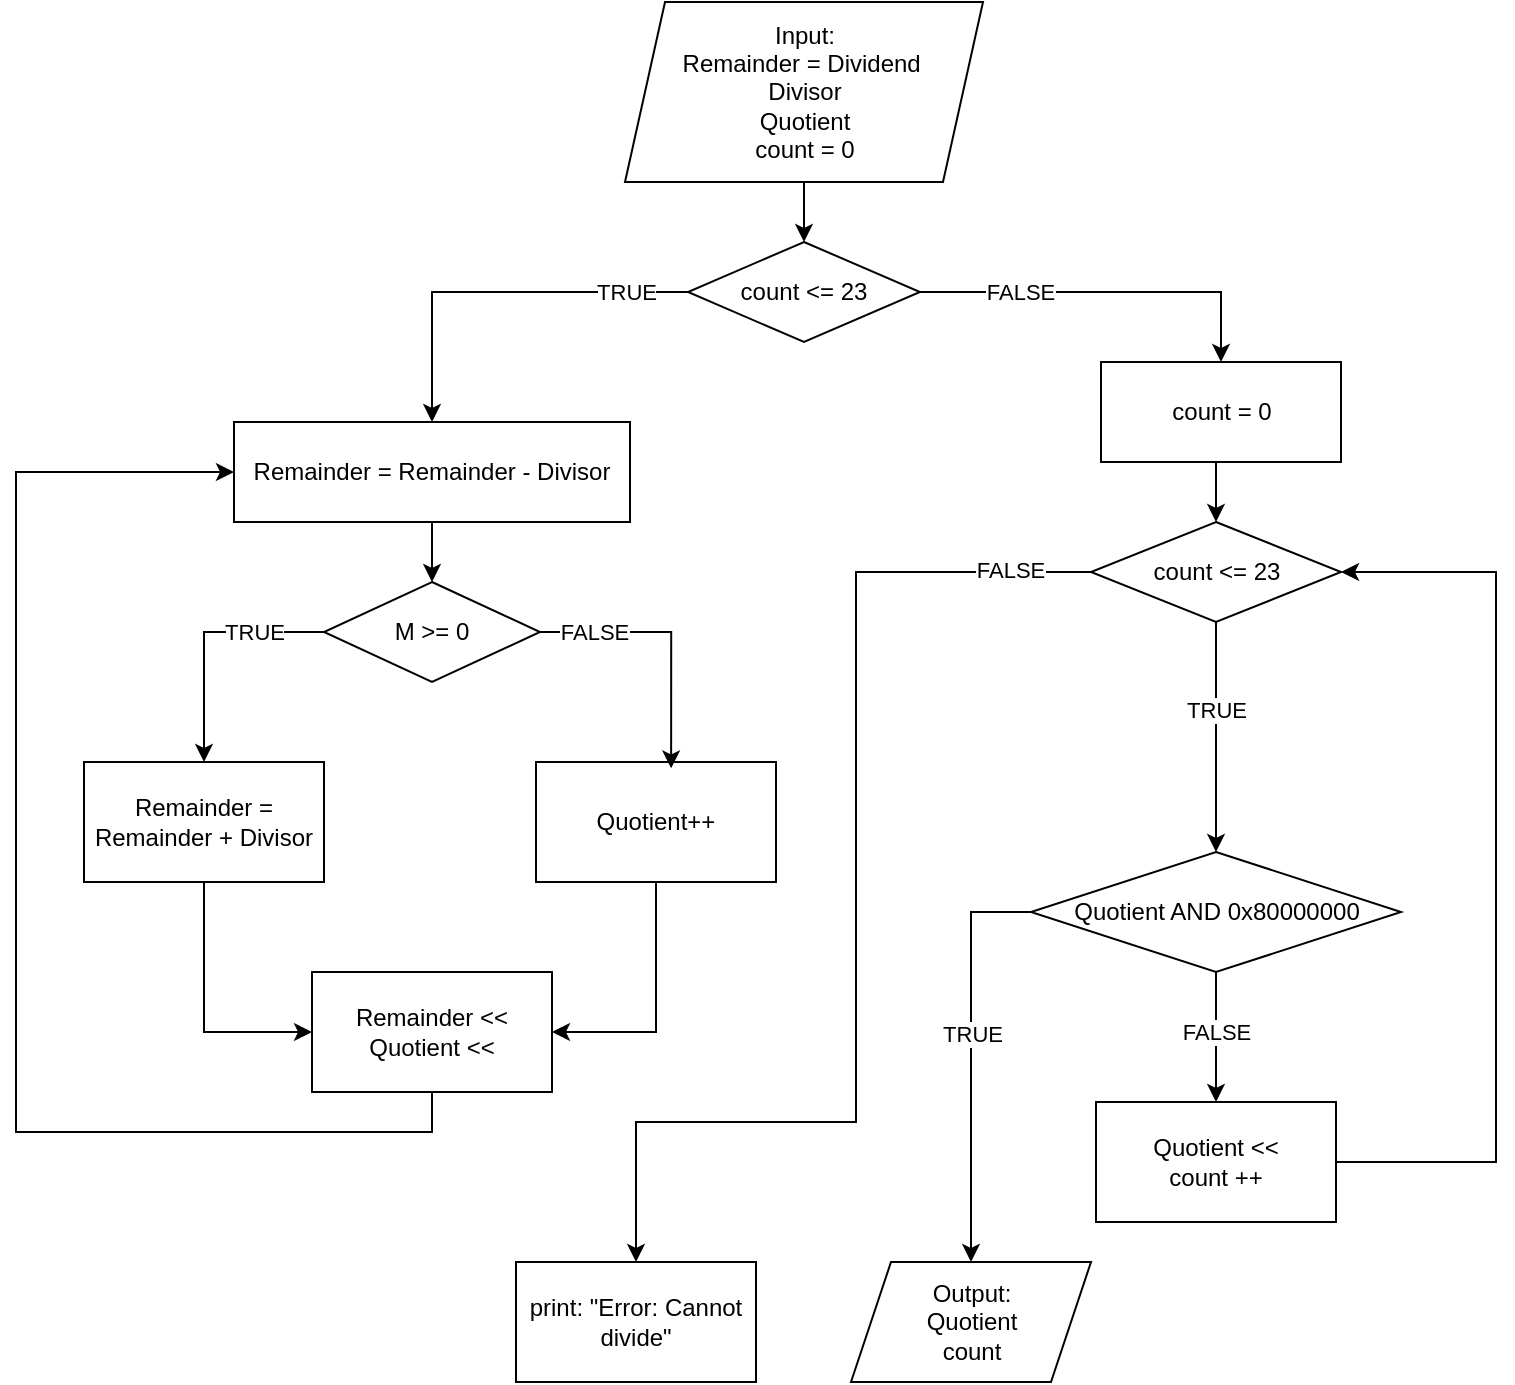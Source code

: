 <mxfile version="24.7.7">
  <diagram name="Trang-1" id="aUchhjpmErUbAycvBp16">
    <mxGraphModel dx="969" dy="667" grid="1" gridSize="10" guides="1" tooltips="1" connect="1" arrows="1" fold="1" page="1" pageScale="1" pageWidth="827" pageHeight="1169" math="0" shadow="0">
      <root>
        <mxCell id="0" />
        <mxCell id="1" parent="0" />
        <mxCell id="PfkUs82R5sCjL-0XLZsV-7" value="" style="edgeStyle=orthogonalEdgeStyle;rounded=0;orthogonalLoop=1;jettySize=auto;html=1;" parent="1" source="PfkUs82R5sCjL-0XLZsV-1" edge="1">
          <mxGeometry relative="1" as="geometry">
            <mxPoint x="414" y="140" as="targetPoint" />
          </mxGeometry>
        </mxCell>
        <mxCell id="PfkUs82R5sCjL-0XLZsV-1" value="Input:&lt;br&gt;Remainder = Dividend&amp;nbsp;&lt;div&gt;&lt;span style=&quot;background-color: initial;&quot;&gt;Divisor&lt;/span&gt;&lt;/div&gt;&lt;div&gt;&lt;span style=&quot;background-color: initial;&quot;&gt;Quotient&lt;/span&gt;&lt;/div&gt;&lt;div&gt;&lt;span style=&quot;background-color: initial;&quot;&gt;count = 0&lt;/span&gt;&lt;/div&gt;" style="shape=parallelogram;perimeter=parallelogramPerimeter;whiteSpace=wrap;html=1;fixedSize=1;" parent="1" vertex="1">
          <mxGeometry x="324.5" y="20" width="179" height="90" as="geometry" />
        </mxCell>
        <mxCell id="PfkUs82R5sCjL-0XLZsV-8" value="" style="edgeStyle=orthogonalEdgeStyle;rounded=0;orthogonalLoop=1;jettySize=auto;html=1;exitX=0;exitY=0.5;exitDx=0;exitDy=0;entryX=0.5;entryY=0;entryDx=0;entryDy=0;" parent="1" source="PfkUs82R5sCjL-0XLZsV-22" target="PfkUs82R5sCjL-0XLZsV-24" edge="1">
          <mxGeometry relative="1" as="geometry">
            <mxPoint x="414" y="200" as="sourcePoint" />
            <mxPoint x="280" y="230" as="targetPoint" />
          </mxGeometry>
        </mxCell>
        <mxCell id="PfkUs82R5sCjL-0XLZsV-31" value="TRUE" style="edgeLabel;html=1;align=center;verticalAlign=middle;resizable=0;points=[];" parent="PfkUs82R5sCjL-0XLZsV-8" vertex="1" connectable="0">
          <mxGeometry x="0.029" relative="1" as="geometry">
            <mxPoint x="68" as="offset" />
          </mxGeometry>
        </mxCell>
        <mxCell id="PfkUs82R5sCjL-0XLZsV-23" style="edgeStyle=orthogonalEdgeStyle;rounded=0;orthogonalLoop=1;jettySize=auto;html=1;exitX=1;exitY=0.5;exitDx=0;exitDy=0;entryX=0.5;entryY=0;entryDx=0;entryDy=0;" parent="1" source="PfkUs82R5sCjL-0XLZsV-22" target="7u_r6WO7aWCJm4t4GywY-5" edge="1">
          <mxGeometry relative="1" as="geometry">
            <mxPoint x="620" y="210" as="targetPoint" />
          </mxGeometry>
        </mxCell>
        <mxCell id="PfkUs82R5sCjL-0XLZsV-30" value="FALSE" style="edgeLabel;html=1;align=center;verticalAlign=middle;resizable=0;points=[];" parent="PfkUs82R5sCjL-0XLZsV-23" vertex="1" connectable="0">
          <mxGeometry x="-0.145" y="-1" relative="1" as="geometry">
            <mxPoint x="-30" y="-1" as="offset" />
          </mxGeometry>
        </mxCell>
        <mxCell id="7u_r6WO7aWCJm4t4GywY-1" style="edgeStyle=orthogonalEdgeStyle;rounded=0;orthogonalLoop=1;jettySize=auto;html=1;exitX=0;exitY=0.5;exitDx=0;exitDy=0;" edge="1" parent="1" source="PfkUs82R5sCjL-0XLZsV-22">
          <mxGeometry relative="1" as="geometry">
            <mxPoint x="374" y="170" as="targetPoint" />
          </mxGeometry>
        </mxCell>
        <mxCell id="PfkUs82R5sCjL-0XLZsV-22" value="count &amp;lt;= 23" style="rhombus;whiteSpace=wrap;html=1;" parent="1" vertex="1">
          <mxGeometry x="356" y="140" width="116" height="50" as="geometry" />
        </mxCell>
        <mxCell id="PfkUs82R5sCjL-0XLZsV-40" style="edgeStyle=orthogonalEdgeStyle;rounded=0;orthogonalLoop=1;jettySize=auto;html=1;entryX=0.5;entryY=0;entryDx=0;entryDy=0;" parent="1" source="PfkUs82R5sCjL-0XLZsV-24" target="PfkUs82R5sCjL-0XLZsV-35" edge="1">
          <mxGeometry relative="1" as="geometry" />
        </mxCell>
        <mxCell id="PfkUs82R5sCjL-0XLZsV-24" value="Remainder = Remainder - Divisor" style="rounded=0;whiteSpace=wrap;html=1;" parent="1" vertex="1">
          <mxGeometry x="129" y="230" width="198" height="50" as="geometry" />
        </mxCell>
        <mxCell id="PfkUs82R5sCjL-0XLZsV-41" style="edgeStyle=orthogonalEdgeStyle;rounded=0;orthogonalLoop=1;jettySize=auto;html=1;exitX=0;exitY=0.5;exitDx=0;exitDy=0;entryX=0.5;entryY=0;entryDx=0;entryDy=0;" parent="1" source="PfkUs82R5sCjL-0XLZsV-35" target="PfkUs82R5sCjL-0XLZsV-36" edge="1">
          <mxGeometry relative="1" as="geometry" />
        </mxCell>
        <mxCell id="7u_r6WO7aWCJm4t4GywY-2" value="TRUE" style="edgeLabel;html=1;align=center;verticalAlign=middle;resizable=0;points=[];" vertex="1" connectable="0" parent="PfkUs82R5sCjL-0XLZsV-41">
          <mxGeometry x="-0.812" relative="1" as="geometry">
            <mxPoint x="-24" as="offset" />
          </mxGeometry>
        </mxCell>
        <mxCell id="PfkUs82R5sCjL-0XLZsV-35" value="M &amp;gt;= 0" style="rhombus;whiteSpace=wrap;html=1;" parent="1" vertex="1">
          <mxGeometry x="174" y="310" width="108" height="50" as="geometry" />
        </mxCell>
        <mxCell id="PfkUs82R5sCjL-0XLZsV-43" style="edgeStyle=orthogonalEdgeStyle;rounded=0;orthogonalLoop=1;jettySize=auto;html=1;exitX=0.5;exitY=1;exitDx=0;exitDy=0;entryX=0;entryY=0.5;entryDx=0;entryDy=0;" parent="1" source="PfkUs82R5sCjL-0XLZsV-36" target="PfkUs82R5sCjL-0XLZsV-39" edge="1">
          <mxGeometry relative="1" as="geometry" />
        </mxCell>
        <mxCell id="PfkUs82R5sCjL-0XLZsV-36" value="Remainder = Remainder + Divisor" style="rounded=0;whiteSpace=wrap;html=1;" parent="1" vertex="1">
          <mxGeometry x="54" y="400" width="120" height="60" as="geometry" />
        </mxCell>
        <mxCell id="PfkUs82R5sCjL-0XLZsV-45" style="edgeStyle=orthogonalEdgeStyle;rounded=0;orthogonalLoop=1;jettySize=auto;html=1;exitX=0.5;exitY=1;exitDx=0;exitDy=0;entryX=1;entryY=0.5;entryDx=0;entryDy=0;" parent="1" source="PfkUs82R5sCjL-0XLZsV-37" target="PfkUs82R5sCjL-0XLZsV-39" edge="1">
          <mxGeometry relative="1" as="geometry" />
        </mxCell>
        <mxCell id="PfkUs82R5sCjL-0XLZsV-37" value="Quotient++" style="rounded=0;whiteSpace=wrap;html=1;" parent="1" vertex="1">
          <mxGeometry x="280" y="400" width="120" height="60" as="geometry" />
        </mxCell>
        <mxCell id="7u_r6WO7aWCJm4t4GywY-4" style="edgeStyle=orthogonalEdgeStyle;rounded=0;orthogonalLoop=1;jettySize=auto;html=1;exitX=0.5;exitY=1;exitDx=0;exitDy=0;entryX=0;entryY=0.5;entryDx=0;entryDy=0;" edge="1" parent="1" source="PfkUs82R5sCjL-0XLZsV-39" target="PfkUs82R5sCjL-0XLZsV-24">
          <mxGeometry relative="1" as="geometry">
            <Array as="points">
              <mxPoint x="228" y="585" />
              <mxPoint x="20" y="585" />
              <mxPoint x="20" y="255" />
            </Array>
          </mxGeometry>
        </mxCell>
        <mxCell id="PfkUs82R5sCjL-0XLZsV-39" value="Remainder &amp;lt;&amp;lt;&lt;div&gt;Quotient &amp;lt;&amp;lt;&lt;/div&gt;" style="rounded=0;whiteSpace=wrap;html=1;" parent="1" vertex="1">
          <mxGeometry x="168" y="505" width="120" height="60" as="geometry" />
        </mxCell>
        <mxCell id="PfkUs82R5sCjL-0XLZsV-42" style="edgeStyle=orthogonalEdgeStyle;rounded=0;orthogonalLoop=1;jettySize=auto;html=1;exitX=1;exitY=0.5;exitDx=0;exitDy=0;entryX=0.563;entryY=0.053;entryDx=0;entryDy=0;entryPerimeter=0;" parent="1" source="PfkUs82R5sCjL-0XLZsV-35" target="PfkUs82R5sCjL-0XLZsV-37" edge="1">
          <mxGeometry relative="1" as="geometry" />
        </mxCell>
        <mxCell id="7u_r6WO7aWCJm4t4GywY-3" value="FALSE" style="edgeLabel;html=1;align=center;verticalAlign=middle;resizable=0;points=[];" vertex="1" connectable="0" parent="PfkUs82R5sCjL-0XLZsV-42">
          <mxGeometry x="-0.592" y="-5" relative="1" as="geometry">
            <mxPoint x="-1" y="-5" as="offset" />
          </mxGeometry>
        </mxCell>
        <mxCell id="7u_r6WO7aWCJm4t4GywY-16" style="edgeStyle=orthogonalEdgeStyle;rounded=0;orthogonalLoop=1;jettySize=auto;html=1;entryX=0.5;entryY=0;entryDx=0;entryDy=0;exitX=0;exitY=0.5;exitDx=0;exitDy=0;" edge="1" parent="1" source="PfkUs82R5sCjL-0XLZsV-49" target="7u_r6WO7aWCJm4t4GywY-15">
          <mxGeometry relative="1" as="geometry">
            <mxPoint x="669.56" y="290.0" as="sourcePoint" />
            <mxPoint x="370" y="660" as="targetPoint" />
            <Array as="points">
              <mxPoint x="440" y="305" />
              <mxPoint x="440" y="580" />
              <mxPoint x="330" y="580" />
            </Array>
          </mxGeometry>
        </mxCell>
        <mxCell id="7u_r6WO7aWCJm4t4GywY-17" value="FALSE" style="edgeLabel;html=1;align=center;verticalAlign=middle;resizable=0;points=[];" vertex="1" connectable="0" parent="7u_r6WO7aWCJm4t4GywY-16">
          <mxGeometry x="0.365" y="-1" relative="1" as="geometry">
            <mxPoint x="78" y="-274" as="offset" />
          </mxGeometry>
        </mxCell>
        <mxCell id="PfkUs82R5sCjL-0XLZsV-49" value="count &amp;lt;= 23" style="rhombus;whiteSpace=wrap;html=1;" parent="1" vertex="1">
          <mxGeometry x="557.5" y="280" width="125" height="50" as="geometry" />
        </mxCell>
        <mxCell id="7u_r6WO7aWCJm4t4GywY-11" style="edgeStyle=orthogonalEdgeStyle;rounded=0;orthogonalLoop=1;jettySize=auto;html=1;exitX=1;exitY=0.5;exitDx=0;exitDy=0;entryX=1;entryY=0.5;entryDx=0;entryDy=0;" edge="1" parent="1" source="PfkUs82R5sCjL-0XLZsV-71" target="PfkUs82R5sCjL-0XLZsV-49">
          <mxGeometry relative="1" as="geometry">
            <mxPoint x="710" y="280" as="targetPoint" />
            <Array as="points">
              <mxPoint x="760" y="600" />
              <mxPoint x="760" y="305" />
            </Array>
          </mxGeometry>
        </mxCell>
        <mxCell id="PfkUs82R5sCjL-0XLZsV-71" value="Quotient &amp;lt;&amp;lt;&lt;div&gt;count ++&lt;/div&gt;" style="rounded=0;whiteSpace=wrap;html=1;" parent="1" vertex="1">
          <mxGeometry x="560" y="570" width="120" height="60" as="geometry" />
        </mxCell>
        <mxCell id="PfkUs82R5sCjL-0XLZsV-74" value="" style="edgeStyle=orthogonalEdgeStyle;rounded=0;orthogonalLoop=1;jettySize=auto;html=1;entryX=0.5;entryY=0;entryDx=0;entryDy=0;" parent="1" source="PfkUs82R5sCjL-0XLZsV-49" target="PfkUs82R5sCjL-0XLZsV-69" edge="1">
          <mxGeometry relative="1" as="geometry">
            <mxPoint x="630" y="480" as="sourcePoint" />
            <mxPoint x="630" y="570" as="targetPoint" />
          </mxGeometry>
        </mxCell>
        <mxCell id="7u_r6WO7aWCJm4t4GywY-9" value="TRUE" style="edgeLabel;html=1;align=center;verticalAlign=middle;resizable=0;points=[];" vertex="1" connectable="0" parent="PfkUs82R5sCjL-0XLZsV-74">
          <mxGeometry x="-0.242" relative="1" as="geometry">
            <mxPoint as="offset" />
          </mxGeometry>
        </mxCell>
        <mxCell id="7u_r6WO7aWCJm4t4GywY-10" style="edgeStyle=orthogonalEdgeStyle;rounded=0;orthogonalLoop=1;jettySize=auto;html=1;exitX=0.5;exitY=1;exitDx=0;exitDy=0;entryX=0.5;entryY=0;entryDx=0;entryDy=0;" edge="1" parent="1" source="PfkUs82R5sCjL-0XLZsV-69" target="PfkUs82R5sCjL-0XLZsV-71">
          <mxGeometry relative="1" as="geometry" />
        </mxCell>
        <mxCell id="7u_r6WO7aWCJm4t4GywY-12" value="FALSE" style="edgeLabel;html=1;align=center;verticalAlign=middle;resizable=0;points=[];" vertex="1" connectable="0" parent="7u_r6WO7aWCJm4t4GywY-10">
          <mxGeometry x="0.311" y="-2" relative="1" as="geometry">
            <mxPoint x="2" y="-13" as="offset" />
          </mxGeometry>
        </mxCell>
        <mxCell id="7u_r6WO7aWCJm4t4GywY-20" style="edgeStyle=orthogonalEdgeStyle;rounded=0;orthogonalLoop=1;jettySize=auto;html=1;entryX=0.5;entryY=0;entryDx=0;entryDy=0;" edge="1" parent="1" source="PfkUs82R5sCjL-0XLZsV-69" target="7u_r6WO7aWCJm4t4GywY-14">
          <mxGeometry relative="1" as="geometry">
            <Array as="points">
              <mxPoint x="497" y="475" />
            </Array>
          </mxGeometry>
        </mxCell>
        <mxCell id="7u_r6WO7aWCJm4t4GywY-21" value="TRUE" style="edgeLabel;html=1;align=center;verticalAlign=middle;resizable=0;points=[];" vertex="1" connectable="0" parent="7u_r6WO7aWCJm4t4GywY-20">
          <mxGeometry x="0.015" y="-1" relative="1" as="geometry">
            <mxPoint x="1" y="-13" as="offset" />
          </mxGeometry>
        </mxCell>
        <mxCell id="PfkUs82R5sCjL-0XLZsV-69" value="Quotient AND 0x80000000" style="rhombus;whiteSpace=wrap;html=1;" parent="1" vertex="1">
          <mxGeometry x="527.5" y="445" width="185" height="60" as="geometry" />
        </mxCell>
        <mxCell id="7u_r6WO7aWCJm4t4GywY-8" style="edgeStyle=orthogonalEdgeStyle;rounded=0;orthogonalLoop=1;jettySize=auto;html=1;exitX=0.5;exitY=1;exitDx=0;exitDy=0;entryX=0.5;entryY=0;entryDx=0;entryDy=0;" edge="1" parent="1" source="7u_r6WO7aWCJm4t4GywY-5" target="PfkUs82R5sCjL-0XLZsV-49">
          <mxGeometry relative="1" as="geometry" />
        </mxCell>
        <mxCell id="7u_r6WO7aWCJm4t4GywY-5" value="count = 0" style="rounded=0;whiteSpace=wrap;html=1;" vertex="1" parent="1">
          <mxGeometry x="562.5" y="200" width="120" height="50" as="geometry" />
        </mxCell>
        <mxCell id="7u_r6WO7aWCJm4t4GywY-14" value="Output:&lt;div&gt;Quotient&lt;/div&gt;&lt;div&gt;count&lt;/div&gt;" style="shape=parallelogram;perimeter=parallelogramPerimeter;whiteSpace=wrap;html=1;fixedSize=1;" vertex="1" parent="1">
          <mxGeometry x="437.5" y="650" width="120" height="60" as="geometry" />
        </mxCell>
        <mxCell id="7u_r6WO7aWCJm4t4GywY-15" value="print: &quot;Error: Cannot divide&quot;" style="rounded=0;whiteSpace=wrap;html=1;" vertex="1" parent="1">
          <mxGeometry x="270" y="650" width="120" height="60" as="geometry" />
        </mxCell>
      </root>
    </mxGraphModel>
  </diagram>
</mxfile>
